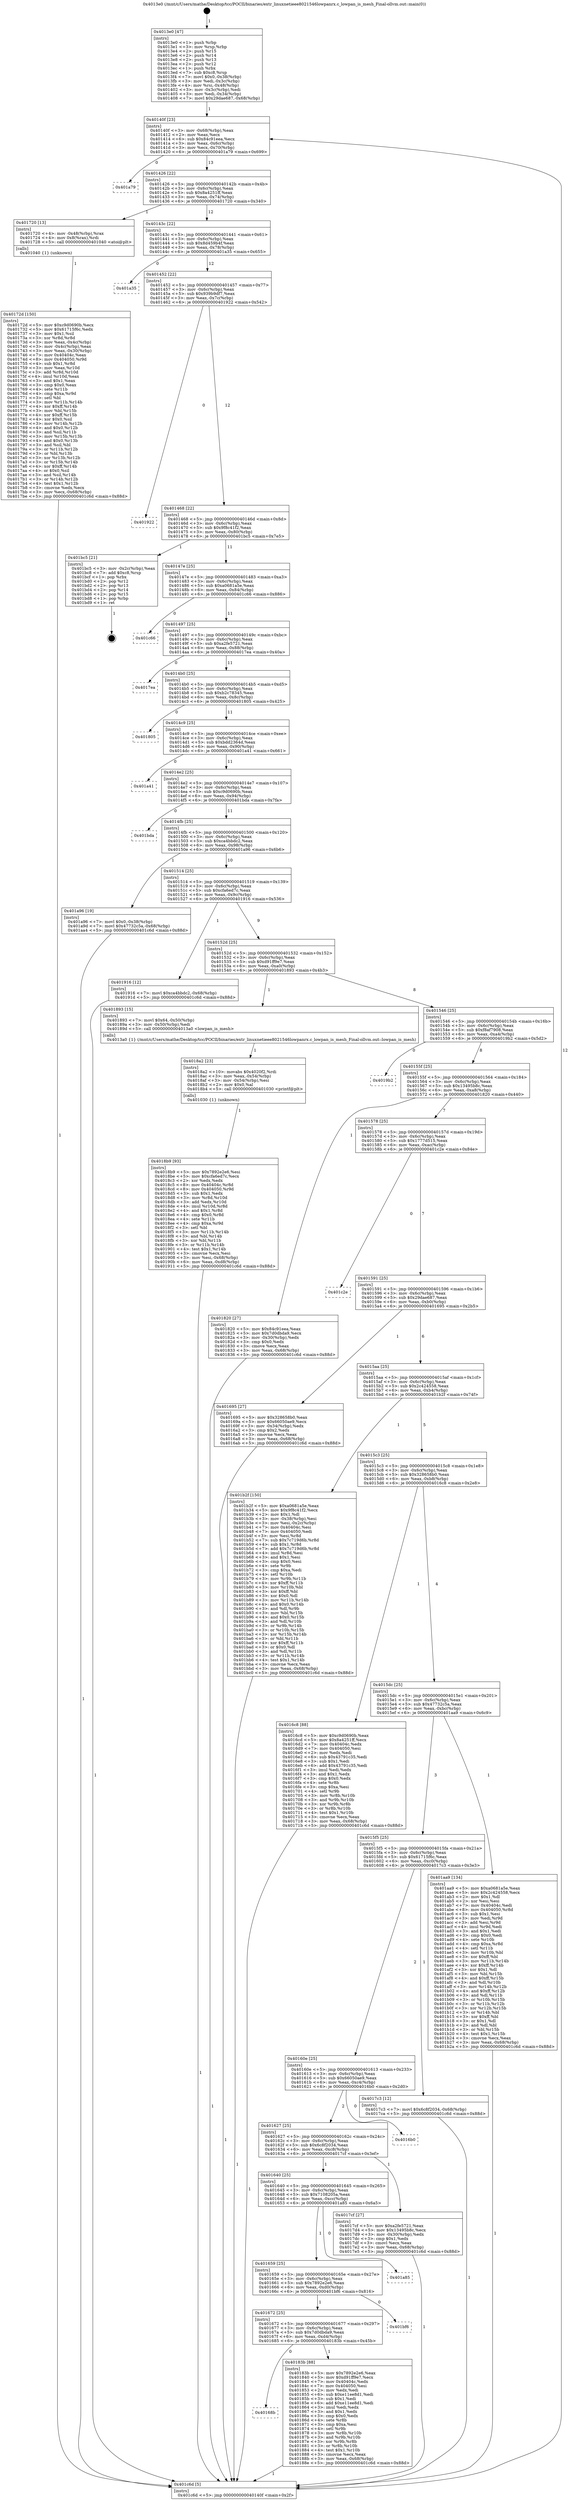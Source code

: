 digraph "0x4013e0" {
  label = "0x4013e0 (/mnt/c/Users/mathe/Desktop/tcc/POCII/binaries/extr_linuxnetieee8021546lowpanrx.c_lowpan_is_mesh_Final-ollvm.out::main(0))"
  labelloc = "t"
  node[shape=record]

  Entry [label="",width=0.3,height=0.3,shape=circle,fillcolor=black,style=filled]
  "0x40140f" [label="{
     0x40140f [23]\l
     | [instrs]\l
     &nbsp;&nbsp;0x40140f \<+3\>: mov -0x68(%rbp),%eax\l
     &nbsp;&nbsp;0x401412 \<+2\>: mov %eax,%ecx\l
     &nbsp;&nbsp;0x401414 \<+6\>: sub $0x84c91eea,%ecx\l
     &nbsp;&nbsp;0x40141a \<+3\>: mov %eax,-0x6c(%rbp)\l
     &nbsp;&nbsp;0x40141d \<+3\>: mov %ecx,-0x70(%rbp)\l
     &nbsp;&nbsp;0x401420 \<+6\>: je 0000000000401a79 \<main+0x699\>\l
  }"]
  "0x401a79" [label="{
     0x401a79\l
  }", style=dashed]
  "0x401426" [label="{
     0x401426 [22]\l
     | [instrs]\l
     &nbsp;&nbsp;0x401426 \<+5\>: jmp 000000000040142b \<main+0x4b\>\l
     &nbsp;&nbsp;0x40142b \<+3\>: mov -0x6c(%rbp),%eax\l
     &nbsp;&nbsp;0x40142e \<+5\>: sub $0x8a4251ff,%eax\l
     &nbsp;&nbsp;0x401433 \<+3\>: mov %eax,-0x74(%rbp)\l
     &nbsp;&nbsp;0x401436 \<+6\>: je 0000000000401720 \<main+0x340\>\l
  }"]
  Exit [label="",width=0.3,height=0.3,shape=circle,fillcolor=black,style=filled,peripheries=2]
  "0x401720" [label="{
     0x401720 [13]\l
     | [instrs]\l
     &nbsp;&nbsp;0x401720 \<+4\>: mov -0x48(%rbp),%rax\l
     &nbsp;&nbsp;0x401724 \<+4\>: mov 0x8(%rax),%rdi\l
     &nbsp;&nbsp;0x401728 \<+5\>: call 0000000000401040 \<atoi@plt\>\l
     | [calls]\l
     &nbsp;&nbsp;0x401040 \{1\} (unknown)\l
  }"]
  "0x40143c" [label="{
     0x40143c [22]\l
     | [instrs]\l
     &nbsp;&nbsp;0x40143c \<+5\>: jmp 0000000000401441 \<main+0x61\>\l
     &nbsp;&nbsp;0x401441 \<+3\>: mov -0x6c(%rbp),%eax\l
     &nbsp;&nbsp;0x401444 \<+5\>: sub $0x8d459b4f,%eax\l
     &nbsp;&nbsp;0x401449 \<+3\>: mov %eax,-0x78(%rbp)\l
     &nbsp;&nbsp;0x40144c \<+6\>: je 0000000000401a35 \<main+0x655\>\l
  }"]
  "0x4018b9" [label="{
     0x4018b9 [93]\l
     | [instrs]\l
     &nbsp;&nbsp;0x4018b9 \<+5\>: mov $0x7892e2e6,%esi\l
     &nbsp;&nbsp;0x4018be \<+5\>: mov $0xcfa6ed7c,%ecx\l
     &nbsp;&nbsp;0x4018c3 \<+2\>: xor %edx,%edx\l
     &nbsp;&nbsp;0x4018c5 \<+8\>: mov 0x40404c,%r8d\l
     &nbsp;&nbsp;0x4018cd \<+8\>: mov 0x404050,%r9d\l
     &nbsp;&nbsp;0x4018d5 \<+3\>: sub $0x1,%edx\l
     &nbsp;&nbsp;0x4018d8 \<+3\>: mov %r8d,%r10d\l
     &nbsp;&nbsp;0x4018db \<+3\>: add %edx,%r10d\l
     &nbsp;&nbsp;0x4018de \<+4\>: imul %r10d,%r8d\l
     &nbsp;&nbsp;0x4018e2 \<+4\>: and $0x1,%r8d\l
     &nbsp;&nbsp;0x4018e6 \<+4\>: cmp $0x0,%r8d\l
     &nbsp;&nbsp;0x4018ea \<+4\>: sete %r11b\l
     &nbsp;&nbsp;0x4018ee \<+4\>: cmp $0xa,%r9d\l
     &nbsp;&nbsp;0x4018f2 \<+3\>: setl %bl\l
     &nbsp;&nbsp;0x4018f5 \<+3\>: mov %r11b,%r14b\l
     &nbsp;&nbsp;0x4018f8 \<+3\>: and %bl,%r14b\l
     &nbsp;&nbsp;0x4018fb \<+3\>: xor %bl,%r11b\l
     &nbsp;&nbsp;0x4018fe \<+3\>: or %r11b,%r14b\l
     &nbsp;&nbsp;0x401901 \<+4\>: test $0x1,%r14b\l
     &nbsp;&nbsp;0x401905 \<+3\>: cmovne %ecx,%esi\l
     &nbsp;&nbsp;0x401908 \<+3\>: mov %esi,-0x68(%rbp)\l
     &nbsp;&nbsp;0x40190b \<+6\>: mov %eax,-0xd8(%rbp)\l
     &nbsp;&nbsp;0x401911 \<+5\>: jmp 0000000000401c6d \<main+0x88d\>\l
  }"]
  "0x401a35" [label="{
     0x401a35\l
  }", style=dashed]
  "0x401452" [label="{
     0x401452 [22]\l
     | [instrs]\l
     &nbsp;&nbsp;0x401452 \<+5\>: jmp 0000000000401457 \<main+0x77\>\l
     &nbsp;&nbsp;0x401457 \<+3\>: mov -0x6c(%rbp),%eax\l
     &nbsp;&nbsp;0x40145a \<+5\>: sub $0x939b9df7,%eax\l
     &nbsp;&nbsp;0x40145f \<+3\>: mov %eax,-0x7c(%rbp)\l
     &nbsp;&nbsp;0x401462 \<+6\>: je 0000000000401922 \<main+0x542\>\l
  }"]
  "0x4018a2" [label="{
     0x4018a2 [23]\l
     | [instrs]\l
     &nbsp;&nbsp;0x4018a2 \<+10\>: movabs $0x4020f2,%rdi\l
     &nbsp;&nbsp;0x4018ac \<+3\>: mov %eax,-0x54(%rbp)\l
     &nbsp;&nbsp;0x4018af \<+3\>: mov -0x54(%rbp),%esi\l
     &nbsp;&nbsp;0x4018b2 \<+2\>: mov $0x0,%al\l
     &nbsp;&nbsp;0x4018b4 \<+5\>: call 0000000000401030 \<printf@plt\>\l
     | [calls]\l
     &nbsp;&nbsp;0x401030 \{1\} (unknown)\l
  }"]
  "0x401922" [label="{
     0x401922\l
  }", style=dashed]
  "0x401468" [label="{
     0x401468 [22]\l
     | [instrs]\l
     &nbsp;&nbsp;0x401468 \<+5\>: jmp 000000000040146d \<main+0x8d\>\l
     &nbsp;&nbsp;0x40146d \<+3\>: mov -0x6c(%rbp),%eax\l
     &nbsp;&nbsp;0x401470 \<+5\>: sub $0x9f8c41f2,%eax\l
     &nbsp;&nbsp;0x401475 \<+3\>: mov %eax,-0x80(%rbp)\l
     &nbsp;&nbsp;0x401478 \<+6\>: je 0000000000401bc5 \<main+0x7e5\>\l
  }"]
  "0x40168b" [label="{
     0x40168b\l
  }", style=dashed]
  "0x401bc5" [label="{
     0x401bc5 [21]\l
     | [instrs]\l
     &nbsp;&nbsp;0x401bc5 \<+3\>: mov -0x2c(%rbp),%eax\l
     &nbsp;&nbsp;0x401bc8 \<+7\>: add $0xc8,%rsp\l
     &nbsp;&nbsp;0x401bcf \<+1\>: pop %rbx\l
     &nbsp;&nbsp;0x401bd0 \<+2\>: pop %r12\l
     &nbsp;&nbsp;0x401bd2 \<+2\>: pop %r13\l
     &nbsp;&nbsp;0x401bd4 \<+2\>: pop %r14\l
     &nbsp;&nbsp;0x401bd6 \<+2\>: pop %r15\l
     &nbsp;&nbsp;0x401bd8 \<+1\>: pop %rbp\l
     &nbsp;&nbsp;0x401bd9 \<+1\>: ret\l
  }"]
  "0x40147e" [label="{
     0x40147e [25]\l
     | [instrs]\l
     &nbsp;&nbsp;0x40147e \<+5\>: jmp 0000000000401483 \<main+0xa3\>\l
     &nbsp;&nbsp;0x401483 \<+3\>: mov -0x6c(%rbp),%eax\l
     &nbsp;&nbsp;0x401486 \<+5\>: sub $0xa0681a5e,%eax\l
     &nbsp;&nbsp;0x40148b \<+6\>: mov %eax,-0x84(%rbp)\l
     &nbsp;&nbsp;0x401491 \<+6\>: je 0000000000401c66 \<main+0x886\>\l
  }"]
  "0x40183b" [label="{
     0x40183b [88]\l
     | [instrs]\l
     &nbsp;&nbsp;0x40183b \<+5\>: mov $0x7892e2e6,%eax\l
     &nbsp;&nbsp;0x401840 \<+5\>: mov $0xd91ff9e7,%ecx\l
     &nbsp;&nbsp;0x401845 \<+7\>: mov 0x40404c,%edx\l
     &nbsp;&nbsp;0x40184c \<+7\>: mov 0x404050,%esi\l
     &nbsp;&nbsp;0x401853 \<+2\>: mov %edx,%edi\l
     &nbsp;&nbsp;0x401855 \<+6\>: sub $0xe11ee8d1,%edi\l
     &nbsp;&nbsp;0x40185b \<+3\>: sub $0x1,%edi\l
     &nbsp;&nbsp;0x40185e \<+6\>: add $0xe11ee8d1,%edi\l
     &nbsp;&nbsp;0x401864 \<+3\>: imul %edi,%edx\l
     &nbsp;&nbsp;0x401867 \<+3\>: and $0x1,%edx\l
     &nbsp;&nbsp;0x40186a \<+3\>: cmp $0x0,%edx\l
     &nbsp;&nbsp;0x40186d \<+4\>: sete %r8b\l
     &nbsp;&nbsp;0x401871 \<+3\>: cmp $0xa,%esi\l
     &nbsp;&nbsp;0x401874 \<+4\>: setl %r9b\l
     &nbsp;&nbsp;0x401878 \<+3\>: mov %r8b,%r10b\l
     &nbsp;&nbsp;0x40187b \<+3\>: and %r9b,%r10b\l
     &nbsp;&nbsp;0x40187e \<+3\>: xor %r9b,%r8b\l
     &nbsp;&nbsp;0x401881 \<+3\>: or %r8b,%r10b\l
     &nbsp;&nbsp;0x401884 \<+4\>: test $0x1,%r10b\l
     &nbsp;&nbsp;0x401888 \<+3\>: cmovne %ecx,%eax\l
     &nbsp;&nbsp;0x40188b \<+3\>: mov %eax,-0x68(%rbp)\l
     &nbsp;&nbsp;0x40188e \<+5\>: jmp 0000000000401c6d \<main+0x88d\>\l
  }"]
  "0x401c66" [label="{
     0x401c66\l
  }", style=dashed]
  "0x401497" [label="{
     0x401497 [25]\l
     | [instrs]\l
     &nbsp;&nbsp;0x401497 \<+5\>: jmp 000000000040149c \<main+0xbc\>\l
     &nbsp;&nbsp;0x40149c \<+3\>: mov -0x6c(%rbp),%eax\l
     &nbsp;&nbsp;0x40149f \<+5\>: sub $0xa2fe5721,%eax\l
     &nbsp;&nbsp;0x4014a4 \<+6\>: mov %eax,-0x88(%rbp)\l
     &nbsp;&nbsp;0x4014aa \<+6\>: je 00000000004017ea \<main+0x40a\>\l
  }"]
  "0x401672" [label="{
     0x401672 [25]\l
     | [instrs]\l
     &nbsp;&nbsp;0x401672 \<+5\>: jmp 0000000000401677 \<main+0x297\>\l
     &nbsp;&nbsp;0x401677 \<+3\>: mov -0x6c(%rbp),%eax\l
     &nbsp;&nbsp;0x40167a \<+5\>: sub $0x7d0dbda9,%eax\l
     &nbsp;&nbsp;0x40167f \<+6\>: mov %eax,-0xd4(%rbp)\l
     &nbsp;&nbsp;0x401685 \<+6\>: je 000000000040183b \<main+0x45b\>\l
  }"]
  "0x4017ea" [label="{
     0x4017ea\l
  }", style=dashed]
  "0x4014b0" [label="{
     0x4014b0 [25]\l
     | [instrs]\l
     &nbsp;&nbsp;0x4014b0 \<+5\>: jmp 00000000004014b5 \<main+0xd5\>\l
     &nbsp;&nbsp;0x4014b5 \<+3\>: mov -0x6c(%rbp),%eax\l
     &nbsp;&nbsp;0x4014b8 \<+5\>: sub $0xb2c78345,%eax\l
     &nbsp;&nbsp;0x4014bd \<+6\>: mov %eax,-0x8c(%rbp)\l
     &nbsp;&nbsp;0x4014c3 \<+6\>: je 0000000000401805 \<main+0x425\>\l
  }"]
  "0x401bf6" [label="{
     0x401bf6\l
  }", style=dashed]
  "0x401805" [label="{
     0x401805\l
  }", style=dashed]
  "0x4014c9" [label="{
     0x4014c9 [25]\l
     | [instrs]\l
     &nbsp;&nbsp;0x4014c9 \<+5\>: jmp 00000000004014ce \<main+0xee\>\l
     &nbsp;&nbsp;0x4014ce \<+3\>: mov -0x6c(%rbp),%eax\l
     &nbsp;&nbsp;0x4014d1 \<+5\>: sub $0xbdd2364d,%eax\l
     &nbsp;&nbsp;0x4014d6 \<+6\>: mov %eax,-0x90(%rbp)\l
     &nbsp;&nbsp;0x4014dc \<+6\>: je 0000000000401a41 \<main+0x661\>\l
  }"]
  "0x401659" [label="{
     0x401659 [25]\l
     | [instrs]\l
     &nbsp;&nbsp;0x401659 \<+5\>: jmp 000000000040165e \<main+0x27e\>\l
     &nbsp;&nbsp;0x40165e \<+3\>: mov -0x6c(%rbp),%eax\l
     &nbsp;&nbsp;0x401661 \<+5\>: sub $0x7892e2e6,%eax\l
     &nbsp;&nbsp;0x401666 \<+6\>: mov %eax,-0xd0(%rbp)\l
     &nbsp;&nbsp;0x40166c \<+6\>: je 0000000000401bf6 \<main+0x816\>\l
  }"]
  "0x401a41" [label="{
     0x401a41\l
  }", style=dashed]
  "0x4014e2" [label="{
     0x4014e2 [25]\l
     | [instrs]\l
     &nbsp;&nbsp;0x4014e2 \<+5\>: jmp 00000000004014e7 \<main+0x107\>\l
     &nbsp;&nbsp;0x4014e7 \<+3\>: mov -0x6c(%rbp),%eax\l
     &nbsp;&nbsp;0x4014ea \<+5\>: sub $0xc9d0690b,%eax\l
     &nbsp;&nbsp;0x4014ef \<+6\>: mov %eax,-0x94(%rbp)\l
     &nbsp;&nbsp;0x4014f5 \<+6\>: je 0000000000401bda \<main+0x7fa\>\l
  }"]
  "0x401a85" [label="{
     0x401a85\l
  }", style=dashed]
  "0x401bda" [label="{
     0x401bda\l
  }", style=dashed]
  "0x4014fb" [label="{
     0x4014fb [25]\l
     | [instrs]\l
     &nbsp;&nbsp;0x4014fb \<+5\>: jmp 0000000000401500 \<main+0x120\>\l
     &nbsp;&nbsp;0x401500 \<+3\>: mov -0x6c(%rbp),%eax\l
     &nbsp;&nbsp;0x401503 \<+5\>: sub $0xca4bbdc2,%eax\l
     &nbsp;&nbsp;0x401508 \<+6\>: mov %eax,-0x98(%rbp)\l
     &nbsp;&nbsp;0x40150e \<+6\>: je 0000000000401a96 \<main+0x6b6\>\l
  }"]
  "0x401640" [label="{
     0x401640 [25]\l
     | [instrs]\l
     &nbsp;&nbsp;0x401640 \<+5\>: jmp 0000000000401645 \<main+0x265\>\l
     &nbsp;&nbsp;0x401645 \<+3\>: mov -0x6c(%rbp),%eax\l
     &nbsp;&nbsp;0x401648 \<+5\>: sub $0x7108205a,%eax\l
     &nbsp;&nbsp;0x40164d \<+6\>: mov %eax,-0xcc(%rbp)\l
     &nbsp;&nbsp;0x401653 \<+6\>: je 0000000000401a85 \<main+0x6a5\>\l
  }"]
  "0x401a96" [label="{
     0x401a96 [19]\l
     | [instrs]\l
     &nbsp;&nbsp;0x401a96 \<+7\>: movl $0x0,-0x38(%rbp)\l
     &nbsp;&nbsp;0x401a9d \<+7\>: movl $0x47732c5a,-0x68(%rbp)\l
     &nbsp;&nbsp;0x401aa4 \<+5\>: jmp 0000000000401c6d \<main+0x88d\>\l
  }"]
  "0x401514" [label="{
     0x401514 [25]\l
     | [instrs]\l
     &nbsp;&nbsp;0x401514 \<+5\>: jmp 0000000000401519 \<main+0x139\>\l
     &nbsp;&nbsp;0x401519 \<+3\>: mov -0x6c(%rbp),%eax\l
     &nbsp;&nbsp;0x40151c \<+5\>: sub $0xcfa6ed7c,%eax\l
     &nbsp;&nbsp;0x401521 \<+6\>: mov %eax,-0x9c(%rbp)\l
     &nbsp;&nbsp;0x401527 \<+6\>: je 0000000000401916 \<main+0x536\>\l
  }"]
  "0x4017cf" [label="{
     0x4017cf [27]\l
     | [instrs]\l
     &nbsp;&nbsp;0x4017cf \<+5\>: mov $0xa2fe5721,%eax\l
     &nbsp;&nbsp;0x4017d4 \<+5\>: mov $0x13495b8c,%ecx\l
     &nbsp;&nbsp;0x4017d9 \<+3\>: mov -0x30(%rbp),%edx\l
     &nbsp;&nbsp;0x4017dc \<+3\>: cmp $0x1,%edx\l
     &nbsp;&nbsp;0x4017df \<+3\>: cmovl %ecx,%eax\l
     &nbsp;&nbsp;0x4017e2 \<+3\>: mov %eax,-0x68(%rbp)\l
     &nbsp;&nbsp;0x4017e5 \<+5\>: jmp 0000000000401c6d \<main+0x88d\>\l
  }"]
  "0x401916" [label="{
     0x401916 [12]\l
     | [instrs]\l
     &nbsp;&nbsp;0x401916 \<+7\>: movl $0xca4bbdc2,-0x68(%rbp)\l
     &nbsp;&nbsp;0x40191d \<+5\>: jmp 0000000000401c6d \<main+0x88d\>\l
  }"]
  "0x40152d" [label="{
     0x40152d [25]\l
     | [instrs]\l
     &nbsp;&nbsp;0x40152d \<+5\>: jmp 0000000000401532 \<main+0x152\>\l
     &nbsp;&nbsp;0x401532 \<+3\>: mov -0x6c(%rbp),%eax\l
     &nbsp;&nbsp;0x401535 \<+5\>: sub $0xd91ff9e7,%eax\l
     &nbsp;&nbsp;0x40153a \<+6\>: mov %eax,-0xa0(%rbp)\l
     &nbsp;&nbsp;0x401540 \<+6\>: je 0000000000401893 \<main+0x4b3\>\l
  }"]
  "0x401627" [label="{
     0x401627 [25]\l
     | [instrs]\l
     &nbsp;&nbsp;0x401627 \<+5\>: jmp 000000000040162c \<main+0x24c\>\l
     &nbsp;&nbsp;0x40162c \<+3\>: mov -0x6c(%rbp),%eax\l
     &nbsp;&nbsp;0x40162f \<+5\>: sub $0x6c8f2034,%eax\l
     &nbsp;&nbsp;0x401634 \<+6\>: mov %eax,-0xc8(%rbp)\l
     &nbsp;&nbsp;0x40163a \<+6\>: je 00000000004017cf \<main+0x3ef\>\l
  }"]
  "0x401893" [label="{
     0x401893 [15]\l
     | [instrs]\l
     &nbsp;&nbsp;0x401893 \<+7\>: movl $0x64,-0x50(%rbp)\l
     &nbsp;&nbsp;0x40189a \<+3\>: mov -0x50(%rbp),%edi\l
     &nbsp;&nbsp;0x40189d \<+5\>: call 00000000004013a0 \<lowpan_is_mesh\>\l
     | [calls]\l
     &nbsp;&nbsp;0x4013a0 \{1\} (/mnt/c/Users/mathe/Desktop/tcc/POCII/binaries/extr_linuxnetieee8021546lowpanrx.c_lowpan_is_mesh_Final-ollvm.out::lowpan_is_mesh)\l
  }"]
  "0x401546" [label="{
     0x401546 [25]\l
     | [instrs]\l
     &nbsp;&nbsp;0x401546 \<+5\>: jmp 000000000040154b \<main+0x16b\>\l
     &nbsp;&nbsp;0x40154b \<+3\>: mov -0x6c(%rbp),%eax\l
     &nbsp;&nbsp;0x40154e \<+5\>: sub $0xf8af7908,%eax\l
     &nbsp;&nbsp;0x401553 \<+6\>: mov %eax,-0xa4(%rbp)\l
     &nbsp;&nbsp;0x401559 \<+6\>: je 00000000004019b2 \<main+0x5d2\>\l
  }"]
  "0x4016b0" [label="{
     0x4016b0\l
  }", style=dashed]
  "0x4019b2" [label="{
     0x4019b2\l
  }", style=dashed]
  "0x40155f" [label="{
     0x40155f [25]\l
     | [instrs]\l
     &nbsp;&nbsp;0x40155f \<+5\>: jmp 0000000000401564 \<main+0x184\>\l
     &nbsp;&nbsp;0x401564 \<+3\>: mov -0x6c(%rbp),%eax\l
     &nbsp;&nbsp;0x401567 \<+5\>: sub $0x13495b8c,%eax\l
     &nbsp;&nbsp;0x40156c \<+6\>: mov %eax,-0xa8(%rbp)\l
     &nbsp;&nbsp;0x401572 \<+6\>: je 0000000000401820 \<main+0x440\>\l
  }"]
  "0x40160e" [label="{
     0x40160e [25]\l
     | [instrs]\l
     &nbsp;&nbsp;0x40160e \<+5\>: jmp 0000000000401613 \<main+0x233\>\l
     &nbsp;&nbsp;0x401613 \<+3\>: mov -0x6c(%rbp),%eax\l
     &nbsp;&nbsp;0x401616 \<+5\>: sub $0x66050ae9,%eax\l
     &nbsp;&nbsp;0x40161b \<+6\>: mov %eax,-0xc4(%rbp)\l
     &nbsp;&nbsp;0x401621 \<+6\>: je 00000000004016b0 \<main+0x2d0\>\l
  }"]
  "0x401820" [label="{
     0x401820 [27]\l
     | [instrs]\l
     &nbsp;&nbsp;0x401820 \<+5\>: mov $0x84c91eea,%eax\l
     &nbsp;&nbsp;0x401825 \<+5\>: mov $0x7d0dbda9,%ecx\l
     &nbsp;&nbsp;0x40182a \<+3\>: mov -0x30(%rbp),%edx\l
     &nbsp;&nbsp;0x40182d \<+3\>: cmp $0x0,%edx\l
     &nbsp;&nbsp;0x401830 \<+3\>: cmove %ecx,%eax\l
     &nbsp;&nbsp;0x401833 \<+3\>: mov %eax,-0x68(%rbp)\l
     &nbsp;&nbsp;0x401836 \<+5\>: jmp 0000000000401c6d \<main+0x88d\>\l
  }"]
  "0x401578" [label="{
     0x401578 [25]\l
     | [instrs]\l
     &nbsp;&nbsp;0x401578 \<+5\>: jmp 000000000040157d \<main+0x19d\>\l
     &nbsp;&nbsp;0x40157d \<+3\>: mov -0x6c(%rbp),%eax\l
     &nbsp;&nbsp;0x401580 \<+5\>: sub $0x1777d515,%eax\l
     &nbsp;&nbsp;0x401585 \<+6\>: mov %eax,-0xac(%rbp)\l
     &nbsp;&nbsp;0x40158b \<+6\>: je 0000000000401c2e \<main+0x84e\>\l
  }"]
  "0x4017c3" [label="{
     0x4017c3 [12]\l
     | [instrs]\l
     &nbsp;&nbsp;0x4017c3 \<+7\>: movl $0x6c8f2034,-0x68(%rbp)\l
     &nbsp;&nbsp;0x4017ca \<+5\>: jmp 0000000000401c6d \<main+0x88d\>\l
  }"]
  "0x401c2e" [label="{
     0x401c2e\l
  }", style=dashed]
  "0x401591" [label="{
     0x401591 [25]\l
     | [instrs]\l
     &nbsp;&nbsp;0x401591 \<+5\>: jmp 0000000000401596 \<main+0x1b6\>\l
     &nbsp;&nbsp;0x401596 \<+3\>: mov -0x6c(%rbp),%eax\l
     &nbsp;&nbsp;0x401599 \<+5\>: sub $0x29dae687,%eax\l
     &nbsp;&nbsp;0x40159e \<+6\>: mov %eax,-0xb0(%rbp)\l
     &nbsp;&nbsp;0x4015a4 \<+6\>: je 0000000000401695 \<main+0x2b5\>\l
  }"]
  "0x4015f5" [label="{
     0x4015f5 [25]\l
     | [instrs]\l
     &nbsp;&nbsp;0x4015f5 \<+5\>: jmp 00000000004015fa \<main+0x21a\>\l
     &nbsp;&nbsp;0x4015fa \<+3\>: mov -0x6c(%rbp),%eax\l
     &nbsp;&nbsp;0x4015fd \<+5\>: sub $0x61715f6c,%eax\l
     &nbsp;&nbsp;0x401602 \<+6\>: mov %eax,-0xc0(%rbp)\l
     &nbsp;&nbsp;0x401608 \<+6\>: je 00000000004017c3 \<main+0x3e3\>\l
  }"]
  "0x401695" [label="{
     0x401695 [27]\l
     | [instrs]\l
     &nbsp;&nbsp;0x401695 \<+5\>: mov $0x328658b0,%eax\l
     &nbsp;&nbsp;0x40169a \<+5\>: mov $0x66050ae9,%ecx\l
     &nbsp;&nbsp;0x40169f \<+3\>: mov -0x34(%rbp),%edx\l
     &nbsp;&nbsp;0x4016a2 \<+3\>: cmp $0x2,%edx\l
     &nbsp;&nbsp;0x4016a5 \<+3\>: cmovne %ecx,%eax\l
     &nbsp;&nbsp;0x4016a8 \<+3\>: mov %eax,-0x68(%rbp)\l
     &nbsp;&nbsp;0x4016ab \<+5\>: jmp 0000000000401c6d \<main+0x88d\>\l
  }"]
  "0x4015aa" [label="{
     0x4015aa [25]\l
     | [instrs]\l
     &nbsp;&nbsp;0x4015aa \<+5\>: jmp 00000000004015af \<main+0x1cf\>\l
     &nbsp;&nbsp;0x4015af \<+3\>: mov -0x6c(%rbp),%eax\l
     &nbsp;&nbsp;0x4015b2 \<+5\>: sub $0x2c424558,%eax\l
     &nbsp;&nbsp;0x4015b7 \<+6\>: mov %eax,-0xb4(%rbp)\l
     &nbsp;&nbsp;0x4015bd \<+6\>: je 0000000000401b2f \<main+0x74f\>\l
  }"]
  "0x401c6d" [label="{
     0x401c6d [5]\l
     | [instrs]\l
     &nbsp;&nbsp;0x401c6d \<+5\>: jmp 000000000040140f \<main+0x2f\>\l
  }"]
  "0x4013e0" [label="{
     0x4013e0 [47]\l
     | [instrs]\l
     &nbsp;&nbsp;0x4013e0 \<+1\>: push %rbp\l
     &nbsp;&nbsp;0x4013e1 \<+3\>: mov %rsp,%rbp\l
     &nbsp;&nbsp;0x4013e4 \<+2\>: push %r15\l
     &nbsp;&nbsp;0x4013e6 \<+2\>: push %r14\l
     &nbsp;&nbsp;0x4013e8 \<+2\>: push %r13\l
     &nbsp;&nbsp;0x4013ea \<+2\>: push %r12\l
     &nbsp;&nbsp;0x4013ec \<+1\>: push %rbx\l
     &nbsp;&nbsp;0x4013ed \<+7\>: sub $0xc8,%rsp\l
     &nbsp;&nbsp;0x4013f4 \<+7\>: movl $0x0,-0x38(%rbp)\l
     &nbsp;&nbsp;0x4013fb \<+3\>: mov %edi,-0x3c(%rbp)\l
     &nbsp;&nbsp;0x4013fe \<+4\>: mov %rsi,-0x48(%rbp)\l
     &nbsp;&nbsp;0x401402 \<+3\>: mov -0x3c(%rbp),%edi\l
     &nbsp;&nbsp;0x401405 \<+3\>: mov %edi,-0x34(%rbp)\l
     &nbsp;&nbsp;0x401408 \<+7\>: movl $0x29dae687,-0x68(%rbp)\l
  }"]
  "0x401aa9" [label="{
     0x401aa9 [134]\l
     | [instrs]\l
     &nbsp;&nbsp;0x401aa9 \<+5\>: mov $0xa0681a5e,%eax\l
     &nbsp;&nbsp;0x401aae \<+5\>: mov $0x2c424558,%ecx\l
     &nbsp;&nbsp;0x401ab3 \<+2\>: mov $0x1,%dl\l
     &nbsp;&nbsp;0x401ab5 \<+2\>: xor %esi,%esi\l
     &nbsp;&nbsp;0x401ab7 \<+7\>: mov 0x40404c,%edi\l
     &nbsp;&nbsp;0x401abe \<+8\>: mov 0x404050,%r8d\l
     &nbsp;&nbsp;0x401ac6 \<+3\>: sub $0x1,%esi\l
     &nbsp;&nbsp;0x401ac9 \<+3\>: mov %edi,%r9d\l
     &nbsp;&nbsp;0x401acc \<+3\>: add %esi,%r9d\l
     &nbsp;&nbsp;0x401acf \<+4\>: imul %r9d,%edi\l
     &nbsp;&nbsp;0x401ad3 \<+3\>: and $0x1,%edi\l
     &nbsp;&nbsp;0x401ad6 \<+3\>: cmp $0x0,%edi\l
     &nbsp;&nbsp;0x401ad9 \<+4\>: sete %r10b\l
     &nbsp;&nbsp;0x401add \<+4\>: cmp $0xa,%r8d\l
     &nbsp;&nbsp;0x401ae1 \<+4\>: setl %r11b\l
     &nbsp;&nbsp;0x401ae5 \<+3\>: mov %r10b,%bl\l
     &nbsp;&nbsp;0x401ae8 \<+3\>: xor $0xff,%bl\l
     &nbsp;&nbsp;0x401aeb \<+3\>: mov %r11b,%r14b\l
     &nbsp;&nbsp;0x401aee \<+4\>: xor $0xff,%r14b\l
     &nbsp;&nbsp;0x401af2 \<+3\>: xor $0x1,%dl\l
     &nbsp;&nbsp;0x401af5 \<+3\>: mov %bl,%r15b\l
     &nbsp;&nbsp;0x401af8 \<+4\>: and $0xff,%r15b\l
     &nbsp;&nbsp;0x401afc \<+3\>: and %dl,%r10b\l
     &nbsp;&nbsp;0x401aff \<+3\>: mov %r14b,%r12b\l
     &nbsp;&nbsp;0x401b02 \<+4\>: and $0xff,%r12b\l
     &nbsp;&nbsp;0x401b06 \<+3\>: and %dl,%r11b\l
     &nbsp;&nbsp;0x401b09 \<+3\>: or %r10b,%r15b\l
     &nbsp;&nbsp;0x401b0c \<+3\>: or %r11b,%r12b\l
     &nbsp;&nbsp;0x401b0f \<+3\>: xor %r12b,%r15b\l
     &nbsp;&nbsp;0x401b12 \<+3\>: or %r14b,%bl\l
     &nbsp;&nbsp;0x401b15 \<+3\>: xor $0xff,%bl\l
     &nbsp;&nbsp;0x401b18 \<+3\>: or $0x1,%dl\l
     &nbsp;&nbsp;0x401b1b \<+2\>: and %dl,%bl\l
     &nbsp;&nbsp;0x401b1d \<+3\>: or %bl,%r15b\l
     &nbsp;&nbsp;0x401b20 \<+4\>: test $0x1,%r15b\l
     &nbsp;&nbsp;0x401b24 \<+3\>: cmovne %ecx,%eax\l
     &nbsp;&nbsp;0x401b27 \<+3\>: mov %eax,-0x68(%rbp)\l
     &nbsp;&nbsp;0x401b2a \<+5\>: jmp 0000000000401c6d \<main+0x88d\>\l
  }"]
  "0x401b2f" [label="{
     0x401b2f [150]\l
     | [instrs]\l
     &nbsp;&nbsp;0x401b2f \<+5\>: mov $0xa0681a5e,%eax\l
     &nbsp;&nbsp;0x401b34 \<+5\>: mov $0x9f8c41f2,%ecx\l
     &nbsp;&nbsp;0x401b39 \<+2\>: mov $0x1,%dl\l
     &nbsp;&nbsp;0x401b3b \<+3\>: mov -0x38(%rbp),%esi\l
     &nbsp;&nbsp;0x401b3e \<+3\>: mov %esi,-0x2c(%rbp)\l
     &nbsp;&nbsp;0x401b41 \<+7\>: mov 0x40404c,%esi\l
     &nbsp;&nbsp;0x401b48 \<+7\>: mov 0x404050,%edi\l
     &nbsp;&nbsp;0x401b4f \<+3\>: mov %esi,%r8d\l
     &nbsp;&nbsp;0x401b52 \<+7\>: sub $0x7c719d6b,%r8d\l
     &nbsp;&nbsp;0x401b59 \<+4\>: sub $0x1,%r8d\l
     &nbsp;&nbsp;0x401b5d \<+7\>: add $0x7c719d6b,%r8d\l
     &nbsp;&nbsp;0x401b64 \<+4\>: imul %r8d,%esi\l
     &nbsp;&nbsp;0x401b68 \<+3\>: and $0x1,%esi\l
     &nbsp;&nbsp;0x401b6b \<+3\>: cmp $0x0,%esi\l
     &nbsp;&nbsp;0x401b6e \<+4\>: sete %r9b\l
     &nbsp;&nbsp;0x401b72 \<+3\>: cmp $0xa,%edi\l
     &nbsp;&nbsp;0x401b75 \<+4\>: setl %r10b\l
     &nbsp;&nbsp;0x401b79 \<+3\>: mov %r9b,%r11b\l
     &nbsp;&nbsp;0x401b7c \<+4\>: xor $0xff,%r11b\l
     &nbsp;&nbsp;0x401b80 \<+3\>: mov %r10b,%bl\l
     &nbsp;&nbsp;0x401b83 \<+3\>: xor $0xff,%bl\l
     &nbsp;&nbsp;0x401b86 \<+3\>: xor $0x0,%dl\l
     &nbsp;&nbsp;0x401b89 \<+3\>: mov %r11b,%r14b\l
     &nbsp;&nbsp;0x401b8c \<+4\>: and $0x0,%r14b\l
     &nbsp;&nbsp;0x401b90 \<+3\>: and %dl,%r9b\l
     &nbsp;&nbsp;0x401b93 \<+3\>: mov %bl,%r15b\l
     &nbsp;&nbsp;0x401b96 \<+4\>: and $0x0,%r15b\l
     &nbsp;&nbsp;0x401b9a \<+3\>: and %dl,%r10b\l
     &nbsp;&nbsp;0x401b9d \<+3\>: or %r9b,%r14b\l
     &nbsp;&nbsp;0x401ba0 \<+3\>: or %r10b,%r15b\l
     &nbsp;&nbsp;0x401ba3 \<+3\>: xor %r15b,%r14b\l
     &nbsp;&nbsp;0x401ba6 \<+3\>: or %bl,%r11b\l
     &nbsp;&nbsp;0x401ba9 \<+4\>: xor $0xff,%r11b\l
     &nbsp;&nbsp;0x401bad \<+3\>: or $0x0,%dl\l
     &nbsp;&nbsp;0x401bb0 \<+3\>: and %dl,%r11b\l
     &nbsp;&nbsp;0x401bb3 \<+3\>: or %r11b,%r14b\l
     &nbsp;&nbsp;0x401bb6 \<+4\>: test $0x1,%r14b\l
     &nbsp;&nbsp;0x401bba \<+3\>: cmovne %ecx,%eax\l
     &nbsp;&nbsp;0x401bbd \<+3\>: mov %eax,-0x68(%rbp)\l
     &nbsp;&nbsp;0x401bc0 \<+5\>: jmp 0000000000401c6d \<main+0x88d\>\l
  }"]
  "0x4015c3" [label="{
     0x4015c3 [25]\l
     | [instrs]\l
     &nbsp;&nbsp;0x4015c3 \<+5\>: jmp 00000000004015c8 \<main+0x1e8\>\l
     &nbsp;&nbsp;0x4015c8 \<+3\>: mov -0x6c(%rbp),%eax\l
     &nbsp;&nbsp;0x4015cb \<+5\>: sub $0x328658b0,%eax\l
     &nbsp;&nbsp;0x4015d0 \<+6\>: mov %eax,-0xb8(%rbp)\l
     &nbsp;&nbsp;0x4015d6 \<+6\>: je 00000000004016c8 \<main+0x2e8\>\l
  }"]
  "0x40172d" [label="{
     0x40172d [150]\l
     | [instrs]\l
     &nbsp;&nbsp;0x40172d \<+5\>: mov $0xc9d0690b,%ecx\l
     &nbsp;&nbsp;0x401732 \<+5\>: mov $0x61715f6c,%edx\l
     &nbsp;&nbsp;0x401737 \<+3\>: mov $0x1,%sil\l
     &nbsp;&nbsp;0x40173a \<+3\>: xor %r8d,%r8d\l
     &nbsp;&nbsp;0x40173d \<+3\>: mov %eax,-0x4c(%rbp)\l
     &nbsp;&nbsp;0x401740 \<+3\>: mov -0x4c(%rbp),%eax\l
     &nbsp;&nbsp;0x401743 \<+3\>: mov %eax,-0x30(%rbp)\l
     &nbsp;&nbsp;0x401746 \<+7\>: mov 0x40404c,%eax\l
     &nbsp;&nbsp;0x40174d \<+8\>: mov 0x404050,%r9d\l
     &nbsp;&nbsp;0x401755 \<+4\>: sub $0x1,%r8d\l
     &nbsp;&nbsp;0x401759 \<+3\>: mov %eax,%r10d\l
     &nbsp;&nbsp;0x40175c \<+3\>: add %r8d,%r10d\l
     &nbsp;&nbsp;0x40175f \<+4\>: imul %r10d,%eax\l
     &nbsp;&nbsp;0x401763 \<+3\>: and $0x1,%eax\l
     &nbsp;&nbsp;0x401766 \<+3\>: cmp $0x0,%eax\l
     &nbsp;&nbsp;0x401769 \<+4\>: sete %r11b\l
     &nbsp;&nbsp;0x40176d \<+4\>: cmp $0xa,%r9d\l
     &nbsp;&nbsp;0x401771 \<+3\>: setl %bl\l
     &nbsp;&nbsp;0x401774 \<+3\>: mov %r11b,%r14b\l
     &nbsp;&nbsp;0x401777 \<+4\>: xor $0xff,%r14b\l
     &nbsp;&nbsp;0x40177b \<+3\>: mov %bl,%r15b\l
     &nbsp;&nbsp;0x40177e \<+4\>: xor $0xff,%r15b\l
     &nbsp;&nbsp;0x401782 \<+4\>: xor $0x0,%sil\l
     &nbsp;&nbsp;0x401786 \<+3\>: mov %r14b,%r12b\l
     &nbsp;&nbsp;0x401789 \<+4\>: and $0x0,%r12b\l
     &nbsp;&nbsp;0x40178d \<+3\>: and %sil,%r11b\l
     &nbsp;&nbsp;0x401790 \<+3\>: mov %r15b,%r13b\l
     &nbsp;&nbsp;0x401793 \<+4\>: and $0x0,%r13b\l
     &nbsp;&nbsp;0x401797 \<+3\>: and %sil,%bl\l
     &nbsp;&nbsp;0x40179a \<+3\>: or %r11b,%r12b\l
     &nbsp;&nbsp;0x40179d \<+3\>: or %bl,%r13b\l
     &nbsp;&nbsp;0x4017a0 \<+3\>: xor %r13b,%r12b\l
     &nbsp;&nbsp;0x4017a3 \<+3\>: or %r15b,%r14b\l
     &nbsp;&nbsp;0x4017a6 \<+4\>: xor $0xff,%r14b\l
     &nbsp;&nbsp;0x4017aa \<+4\>: or $0x0,%sil\l
     &nbsp;&nbsp;0x4017ae \<+3\>: and %sil,%r14b\l
     &nbsp;&nbsp;0x4017b1 \<+3\>: or %r14b,%r12b\l
     &nbsp;&nbsp;0x4017b4 \<+4\>: test $0x1,%r12b\l
     &nbsp;&nbsp;0x4017b8 \<+3\>: cmovne %edx,%ecx\l
     &nbsp;&nbsp;0x4017bb \<+3\>: mov %ecx,-0x68(%rbp)\l
     &nbsp;&nbsp;0x4017be \<+5\>: jmp 0000000000401c6d \<main+0x88d\>\l
  }"]
  "0x4016c8" [label="{
     0x4016c8 [88]\l
     | [instrs]\l
     &nbsp;&nbsp;0x4016c8 \<+5\>: mov $0xc9d0690b,%eax\l
     &nbsp;&nbsp;0x4016cd \<+5\>: mov $0x8a4251ff,%ecx\l
     &nbsp;&nbsp;0x4016d2 \<+7\>: mov 0x40404c,%edx\l
     &nbsp;&nbsp;0x4016d9 \<+7\>: mov 0x404050,%esi\l
     &nbsp;&nbsp;0x4016e0 \<+2\>: mov %edx,%edi\l
     &nbsp;&nbsp;0x4016e2 \<+6\>: sub $0x43791c35,%edi\l
     &nbsp;&nbsp;0x4016e8 \<+3\>: sub $0x1,%edi\l
     &nbsp;&nbsp;0x4016eb \<+6\>: add $0x43791c35,%edi\l
     &nbsp;&nbsp;0x4016f1 \<+3\>: imul %edi,%edx\l
     &nbsp;&nbsp;0x4016f4 \<+3\>: and $0x1,%edx\l
     &nbsp;&nbsp;0x4016f7 \<+3\>: cmp $0x0,%edx\l
     &nbsp;&nbsp;0x4016fa \<+4\>: sete %r8b\l
     &nbsp;&nbsp;0x4016fe \<+3\>: cmp $0xa,%esi\l
     &nbsp;&nbsp;0x401701 \<+4\>: setl %r9b\l
     &nbsp;&nbsp;0x401705 \<+3\>: mov %r8b,%r10b\l
     &nbsp;&nbsp;0x401708 \<+3\>: and %r9b,%r10b\l
     &nbsp;&nbsp;0x40170b \<+3\>: xor %r9b,%r8b\l
     &nbsp;&nbsp;0x40170e \<+3\>: or %r8b,%r10b\l
     &nbsp;&nbsp;0x401711 \<+4\>: test $0x1,%r10b\l
     &nbsp;&nbsp;0x401715 \<+3\>: cmovne %ecx,%eax\l
     &nbsp;&nbsp;0x401718 \<+3\>: mov %eax,-0x68(%rbp)\l
     &nbsp;&nbsp;0x40171b \<+5\>: jmp 0000000000401c6d \<main+0x88d\>\l
  }"]
  "0x4015dc" [label="{
     0x4015dc [25]\l
     | [instrs]\l
     &nbsp;&nbsp;0x4015dc \<+5\>: jmp 00000000004015e1 \<main+0x201\>\l
     &nbsp;&nbsp;0x4015e1 \<+3\>: mov -0x6c(%rbp),%eax\l
     &nbsp;&nbsp;0x4015e4 \<+5\>: sub $0x47732c5a,%eax\l
     &nbsp;&nbsp;0x4015e9 \<+6\>: mov %eax,-0xbc(%rbp)\l
     &nbsp;&nbsp;0x4015ef \<+6\>: je 0000000000401aa9 \<main+0x6c9\>\l
  }"]
  Entry -> "0x4013e0" [label=" 1"]
  "0x40140f" -> "0x401a79" [label=" 0"]
  "0x40140f" -> "0x401426" [label=" 13"]
  "0x401bc5" -> Exit [label=" 1"]
  "0x401426" -> "0x401720" [label=" 1"]
  "0x401426" -> "0x40143c" [label=" 12"]
  "0x401b2f" -> "0x401c6d" [label=" 1"]
  "0x40143c" -> "0x401a35" [label=" 0"]
  "0x40143c" -> "0x401452" [label=" 12"]
  "0x401aa9" -> "0x401c6d" [label=" 1"]
  "0x401452" -> "0x401922" [label=" 0"]
  "0x401452" -> "0x401468" [label=" 12"]
  "0x401a96" -> "0x401c6d" [label=" 1"]
  "0x401468" -> "0x401bc5" [label=" 1"]
  "0x401468" -> "0x40147e" [label=" 11"]
  "0x401916" -> "0x401c6d" [label=" 1"]
  "0x40147e" -> "0x401c66" [label=" 0"]
  "0x40147e" -> "0x401497" [label=" 11"]
  "0x4018b9" -> "0x401c6d" [label=" 1"]
  "0x401497" -> "0x4017ea" [label=" 0"]
  "0x401497" -> "0x4014b0" [label=" 11"]
  "0x401893" -> "0x4018a2" [label=" 1"]
  "0x4014b0" -> "0x401805" [label=" 0"]
  "0x4014b0" -> "0x4014c9" [label=" 11"]
  "0x40183b" -> "0x401c6d" [label=" 1"]
  "0x4014c9" -> "0x401a41" [label=" 0"]
  "0x4014c9" -> "0x4014e2" [label=" 11"]
  "0x401672" -> "0x40183b" [label=" 1"]
  "0x4014e2" -> "0x401bda" [label=" 0"]
  "0x4014e2" -> "0x4014fb" [label=" 11"]
  "0x4018a2" -> "0x4018b9" [label=" 1"]
  "0x4014fb" -> "0x401a96" [label=" 1"]
  "0x4014fb" -> "0x401514" [label=" 10"]
  "0x401659" -> "0x401bf6" [label=" 0"]
  "0x401514" -> "0x401916" [label=" 1"]
  "0x401514" -> "0x40152d" [label=" 9"]
  "0x401672" -> "0x40168b" [label=" 0"]
  "0x40152d" -> "0x401893" [label=" 1"]
  "0x40152d" -> "0x401546" [label=" 8"]
  "0x401640" -> "0x401a85" [label=" 0"]
  "0x401546" -> "0x4019b2" [label=" 0"]
  "0x401546" -> "0x40155f" [label=" 8"]
  "0x401659" -> "0x401672" [label=" 1"]
  "0x40155f" -> "0x401820" [label=" 1"]
  "0x40155f" -> "0x401578" [label=" 7"]
  "0x4017cf" -> "0x401c6d" [label=" 1"]
  "0x401578" -> "0x401c2e" [label=" 0"]
  "0x401578" -> "0x401591" [label=" 7"]
  "0x401627" -> "0x401640" [label=" 1"]
  "0x401591" -> "0x401695" [label=" 1"]
  "0x401591" -> "0x4015aa" [label=" 6"]
  "0x401695" -> "0x401c6d" [label=" 1"]
  "0x4013e0" -> "0x40140f" [label=" 1"]
  "0x401c6d" -> "0x40140f" [label=" 12"]
  "0x401640" -> "0x401659" [label=" 1"]
  "0x4015aa" -> "0x401b2f" [label=" 1"]
  "0x4015aa" -> "0x4015c3" [label=" 5"]
  "0x40160e" -> "0x401627" [label=" 2"]
  "0x4015c3" -> "0x4016c8" [label=" 1"]
  "0x4015c3" -> "0x4015dc" [label=" 4"]
  "0x4016c8" -> "0x401c6d" [label=" 1"]
  "0x401720" -> "0x40172d" [label=" 1"]
  "0x40172d" -> "0x401c6d" [label=" 1"]
  "0x40160e" -> "0x4016b0" [label=" 0"]
  "0x4015dc" -> "0x401aa9" [label=" 1"]
  "0x4015dc" -> "0x4015f5" [label=" 3"]
  "0x401627" -> "0x4017cf" [label=" 1"]
  "0x4015f5" -> "0x4017c3" [label=" 1"]
  "0x4015f5" -> "0x40160e" [label=" 2"]
  "0x4017c3" -> "0x401c6d" [label=" 1"]
  "0x401820" -> "0x401c6d" [label=" 1"]
}
